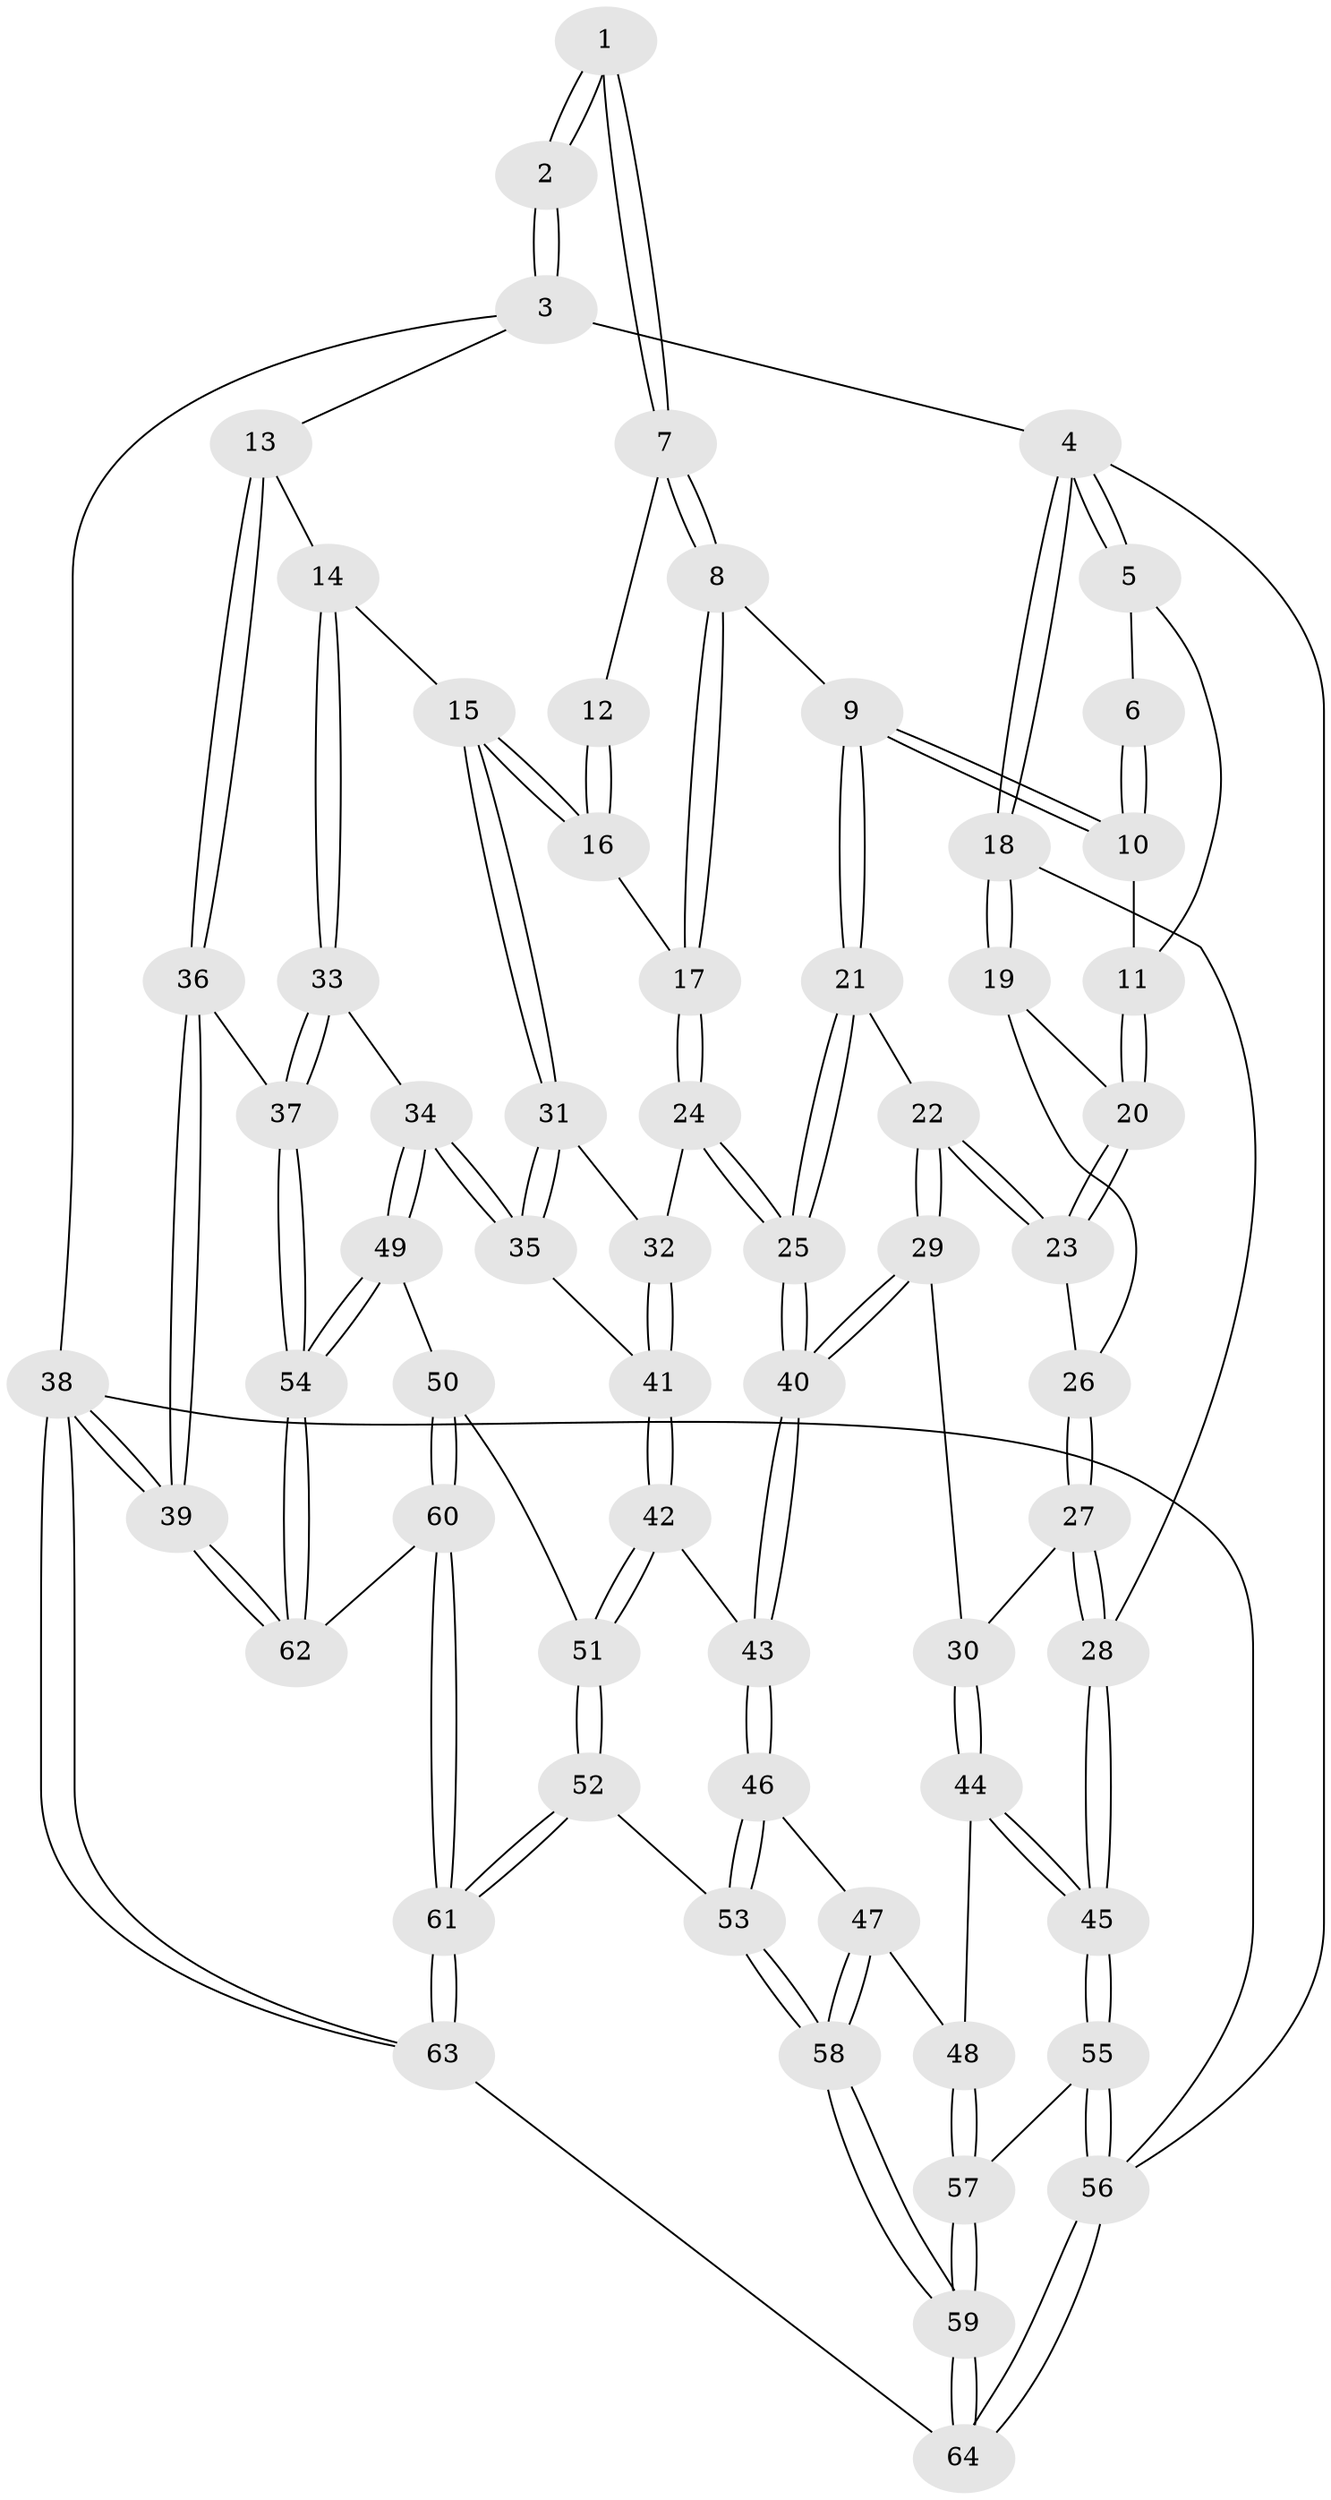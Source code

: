 // coarse degree distribution, {2: 0.1875, 4: 0.25, 3: 0.46875, 5: 0.09375}
// Generated by graph-tools (version 1.1) at 2025/54/03/04/25 22:54:40]
// undirected, 64 vertices, 157 edges
graph export_dot {
  node [color=gray90,style=filled];
  1 [pos="+0.5957671090203307+0"];
  2 [pos="+1+0"];
  3 [pos="+1+0"];
  4 [pos="+0+0"];
  5 [pos="+0.2722491981504883+0"];
  6 [pos="+0.4161067519489862+0"];
  7 [pos="+0.5603650649956289+0.14029820480082225"];
  8 [pos="+0.5258438512477659+0.20368776678830422"];
  9 [pos="+0.4799514146283036+0.21267806255532612"];
  10 [pos="+0.4449193270335285+0.1902187031273521"];
  11 [pos="+0.21371414097429536+0.10779910710656046"];
  12 [pos="+0.7039370798580329+0.12416913254224465"];
  13 [pos="+1+0"];
  14 [pos="+0.8405547864146017+0.2925288475339818"];
  15 [pos="+0.8093614591826438+0.299700050512544"];
  16 [pos="+0.7705478676332672+0.2901838954064003"];
  17 [pos="+0.6356922946958703+0.2958045787621702"];
  18 [pos="+0+0.1710702050799277"];
  19 [pos="+0+0.1847357812582357"];
  20 [pos="+0.18547184839791037+0.13833058186581687"];
  21 [pos="+0.3903886401652214+0.38928797475446336"];
  22 [pos="+0.28971692927651255+0.4052879695167678"];
  23 [pos="+0.23237152458489788+0.31688928068378835"];
  24 [pos="+0.5975737892839127+0.4198597067442265"];
  25 [pos="+0.4644732481098696+0.45664206312598976"];
  26 [pos="+0.08744874030678872+0.37005914015991165"];
  27 [pos="+0.07885811443383604+0.4511461873568148"];
  28 [pos="+0+0.5124857044088419"];
  29 [pos="+0.22003685695798783+0.522448953100884"];
  30 [pos="+0.21908655615644373+0.5233439235823906"];
  31 [pos="+0.7841886220930688+0.369418618166662"];
  32 [pos="+0.6379819741707917+0.4728854183046098"];
  33 [pos="+0.990471094179792+0.5614217551023876"];
  34 [pos="+0.8222722730821623+0.5855145637071899"];
  35 [pos="+0.7549239290364894+0.5525930407781005"];
  36 [pos="+1+0.601733269416334"];
  37 [pos="+0.9976316012423938+0.5641849618779449"];
  38 [pos="+1+1"];
  39 [pos="+1+1"];
  40 [pos="+0.47860132774870034+0.602750886388877"];
  41 [pos="+0.6751015409911709+0.5583374006144383"];
  42 [pos="+0.6118813005031869+0.6233057754204382"];
  43 [pos="+0.4832789058577416+0.6128365289126849"];
  44 [pos="+0.19415088465018066+0.6289456634906094"];
  45 [pos="+0+0.6485313857157526"];
  46 [pos="+0.43912400543774394+0.6839610740596727"];
  47 [pos="+0.215754018146511+0.6628556691188531"];
  48 [pos="+0.20330667458993817+0.6496443279221598"];
  49 [pos="+0.7747861611773219+0.7649980364505959"];
  50 [pos="+0.7145324314655188+0.7688700927188067"];
  51 [pos="+0.6451661189546585+0.7186145859303698"];
  52 [pos="+0.4981146875743034+0.848669707184156"];
  53 [pos="+0.44833634556037005+0.8412513822811852"];
  54 [pos="+0.8286375599672688+0.8043393613955254"];
  55 [pos="+0+0.779039907193494"];
  56 [pos="+0+1"];
  57 [pos="+0.04429563509388651+0.8467397978071584"];
  58 [pos="+0.2962491685586711+0.953937363620057"];
  59 [pos="+0.26561401432827364+1"];
  60 [pos="+0.6499004941803649+0.9123536437474435"];
  61 [pos="+0.6310005878359929+0.9399169802158635"];
  62 [pos="+0.8660007280304933+0.8530853812658479"];
  63 [pos="+0.7227439635834961+1"];
  64 [pos="+0.2609942992985163+1"];
  1 -- 2;
  1 -- 2;
  1 -- 7;
  1 -- 7;
  2 -- 3;
  2 -- 3;
  3 -- 4;
  3 -- 13;
  3 -- 38;
  4 -- 5;
  4 -- 5;
  4 -- 18;
  4 -- 18;
  4 -- 56;
  5 -- 6;
  5 -- 11;
  6 -- 10;
  6 -- 10;
  7 -- 8;
  7 -- 8;
  7 -- 12;
  8 -- 9;
  8 -- 17;
  8 -- 17;
  9 -- 10;
  9 -- 10;
  9 -- 21;
  9 -- 21;
  10 -- 11;
  11 -- 20;
  11 -- 20;
  12 -- 16;
  12 -- 16;
  13 -- 14;
  13 -- 36;
  13 -- 36;
  14 -- 15;
  14 -- 33;
  14 -- 33;
  15 -- 16;
  15 -- 16;
  15 -- 31;
  15 -- 31;
  16 -- 17;
  17 -- 24;
  17 -- 24;
  18 -- 19;
  18 -- 19;
  18 -- 28;
  19 -- 20;
  19 -- 26;
  20 -- 23;
  20 -- 23;
  21 -- 22;
  21 -- 25;
  21 -- 25;
  22 -- 23;
  22 -- 23;
  22 -- 29;
  22 -- 29;
  23 -- 26;
  24 -- 25;
  24 -- 25;
  24 -- 32;
  25 -- 40;
  25 -- 40;
  26 -- 27;
  26 -- 27;
  27 -- 28;
  27 -- 28;
  27 -- 30;
  28 -- 45;
  28 -- 45;
  29 -- 30;
  29 -- 40;
  29 -- 40;
  30 -- 44;
  30 -- 44;
  31 -- 32;
  31 -- 35;
  31 -- 35;
  32 -- 41;
  32 -- 41;
  33 -- 34;
  33 -- 37;
  33 -- 37;
  34 -- 35;
  34 -- 35;
  34 -- 49;
  34 -- 49;
  35 -- 41;
  36 -- 37;
  36 -- 39;
  36 -- 39;
  37 -- 54;
  37 -- 54;
  38 -- 39;
  38 -- 39;
  38 -- 63;
  38 -- 63;
  38 -- 56;
  39 -- 62;
  39 -- 62;
  40 -- 43;
  40 -- 43;
  41 -- 42;
  41 -- 42;
  42 -- 43;
  42 -- 51;
  42 -- 51;
  43 -- 46;
  43 -- 46;
  44 -- 45;
  44 -- 45;
  44 -- 48;
  45 -- 55;
  45 -- 55;
  46 -- 47;
  46 -- 53;
  46 -- 53;
  47 -- 48;
  47 -- 58;
  47 -- 58;
  48 -- 57;
  48 -- 57;
  49 -- 50;
  49 -- 54;
  49 -- 54;
  50 -- 51;
  50 -- 60;
  50 -- 60;
  51 -- 52;
  51 -- 52;
  52 -- 53;
  52 -- 61;
  52 -- 61;
  53 -- 58;
  53 -- 58;
  54 -- 62;
  54 -- 62;
  55 -- 56;
  55 -- 56;
  55 -- 57;
  56 -- 64;
  56 -- 64;
  57 -- 59;
  57 -- 59;
  58 -- 59;
  58 -- 59;
  59 -- 64;
  59 -- 64;
  60 -- 61;
  60 -- 61;
  60 -- 62;
  61 -- 63;
  61 -- 63;
  63 -- 64;
}
